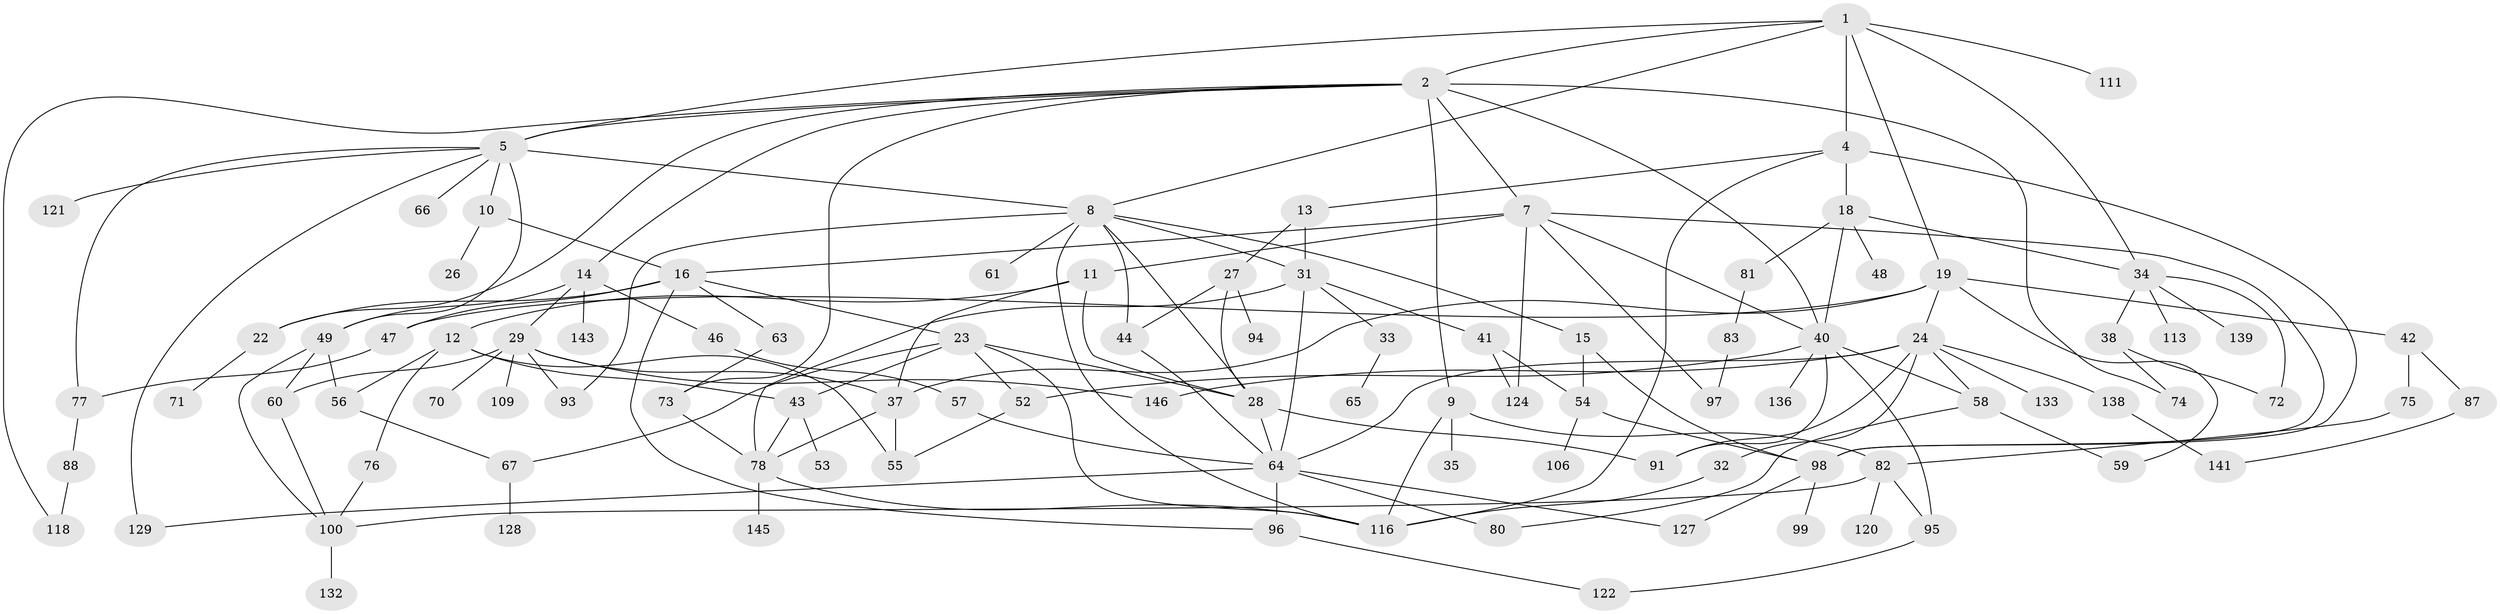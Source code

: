 // Generated by graph-tools (version 1.1) at 2025/51/02/27/25 19:51:36]
// undirected, 100 vertices, 162 edges
graph export_dot {
graph [start="1"]
  node [color=gray90,style=filled];
  1 [super="+79"];
  2 [super="+3"];
  4 [super="+17"];
  5 [super="+6"];
  7 [super="+144"];
  8 [super="+20"];
  9;
  10;
  11 [super="+30"];
  12 [super="+25"];
  13;
  14 [super="+21"];
  15;
  16 [super="+131"];
  18;
  19 [super="+85"];
  22;
  23 [super="+36"];
  24 [super="+84"];
  26 [super="+45"];
  27 [super="+89"];
  28 [super="+108"];
  29 [super="+39"];
  31 [super="+135"];
  32;
  33;
  34 [super="+68"];
  35;
  37 [super="+50"];
  38;
  40 [super="+110"];
  41 [super="+105"];
  42 [super="+103"];
  43 [super="+69"];
  44 [super="+92"];
  46 [super="+51"];
  47;
  48 [super="+62"];
  49;
  52;
  53;
  54;
  55;
  56 [super="+142"];
  57;
  58 [super="+147"];
  59 [super="+137"];
  60 [super="+90"];
  61;
  63;
  64 [super="+119"];
  65 [super="+112"];
  66;
  67;
  70;
  71 [super="+123"];
  72;
  73 [super="+148"];
  74 [super="+115"];
  75 [super="+114"];
  76;
  77 [super="+101"];
  78 [super="+86"];
  80;
  81;
  82 [super="+130"];
  83;
  87 [super="+126"];
  88;
  91;
  93;
  94;
  95 [super="+125"];
  96;
  97 [super="+107"];
  98 [super="+102"];
  99;
  100 [super="+104"];
  106;
  109 [super="+140"];
  111;
  113;
  116 [super="+117"];
  118;
  120;
  121;
  122;
  124;
  127;
  128 [super="+134"];
  129;
  132;
  133;
  136;
  138;
  139;
  141;
  143;
  145;
  146;
  1 -- 2;
  1 -- 4;
  1 -- 5;
  1 -- 19;
  1 -- 111;
  1 -- 8;
  1 -- 34;
  2 -- 7;
  2 -- 9;
  2 -- 14;
  2 -- 40;
  2 -- 74;
  2 -- 73;
  2 -- 118;
  2 -- 22;
  2 -- 5;
  4 -- 13;
  4 -- 18;
  4 -- 98;
  4 -- 116;
  5 -- 121;
  5 -- 129;
  5 -- 8 [weight=2];
  5 -- 49;
  5 -- 66;
  5 -- 10;
  5 -- 77;
  7 -- 11 [weight=2];
  7 -- 124;
  7 -- 97;
  7 -- 98;
  7 -- 40;
  7 -- 16;
  8 -- 15;
  8 -- 28;
  8 -- 44;
  8 -- 93;
  8 -- 61;
  8 -- 116;
  8 -- 31;
  9 -- 35;
  9 -- 82;
  9 -- 116;
  10 -- 16 [weight=2];
  10 -- 26;
  11 -- 12;
  11 -- 28;
  11 -- 37;
  12 -- 43;
  12 -- 76;
  12 -- 55;
  12 -- 56;
  13 -- 27;
  13 -- 31;
  14 -- 49;
  14 -- 46;
  14 -- 29;
  14 -- 143;
  15 -- 54;
  15 -- 98;
  16 -- 22;
  16 -- 23;
  16 -- 47;
  16 -- 63;
  16 -- 96;
  18 -- 34;
  18 -- 48;
  18 -- 81;
  18 -- 40;
  19 -- 24;
  19 -- 42 [weight=2];
  19 -- 59;
  19 -- 37;
  19 -- 47;
  22 -- 71;
  23 -- 43;
  23 -- 67;
  23 -- 52;
  23 -- 116;
  23 -- 28;
  24 -- 32;
  24 -- 58;
  24 -- 133;
  24 -- 138;
  24 -- 91;
  24 -- 146;
  24 -- 64;
  27 -- 44;
  27 -- 28;
  27 -- 94;
  28 -- 64;
  28 -- 91;
  29 -- 37;
  29 -- 60;
  29 -- 70;
  29 -- 109;
  29 -- 146;
  29 -- 93;
  31 -- 33;
  31 -- 41;
  31 -- 64;
  31 -- 78;
  32 -- 116;
  33 -- 65;
  34 -- 38;
  34 -- 113;
  34 -- 72;
  34 -- 139;
  37 -- 55;
  37 -- 78;
  38 -- 72;
  38 -- 74;
  40 -- 52;
  40 -- 91;
  40 -- 136;
  40 -- 58;
  40 -- 95;
  41 -- 54;
  41 -- 124;
  42 -- 75 [weight=2];
  42 -- 87;
  43 -- 53;
  43 -- 78;
  44 -- 64;
  46 -- 57;
  47 -- 77;
  49 -- 56 [weight=2];
  49 -- 60;
  49 -- 100;
  52 -- 55;
  54 -- 106;
  54 -- 98;
  56 -- 67;
  57 -- 64;
  58 -- 80;
  58 -- 59;
  60 -- 100;
  63 -- 73;
  64 -- 80;
  64 -- 96;
  64 -- 129;
  64 -- 127;
  67 -- 128;
  73 -- 78;
  75 -- 82;
  76 -- 100;
  77 -- 88;
  78 -- 145;
  78 -- 116;
  81 -- 83;
  82 -- 95;
  82 -- 120;
  82 -- 100;
  83 -- 97;
  87 -- 141;
  88 -- 118;
  95 -- 122;
  96 -- 122;
  98 -- 99;
  98 -- 127;
  100 -- 132;
  138 -- 141;
}
